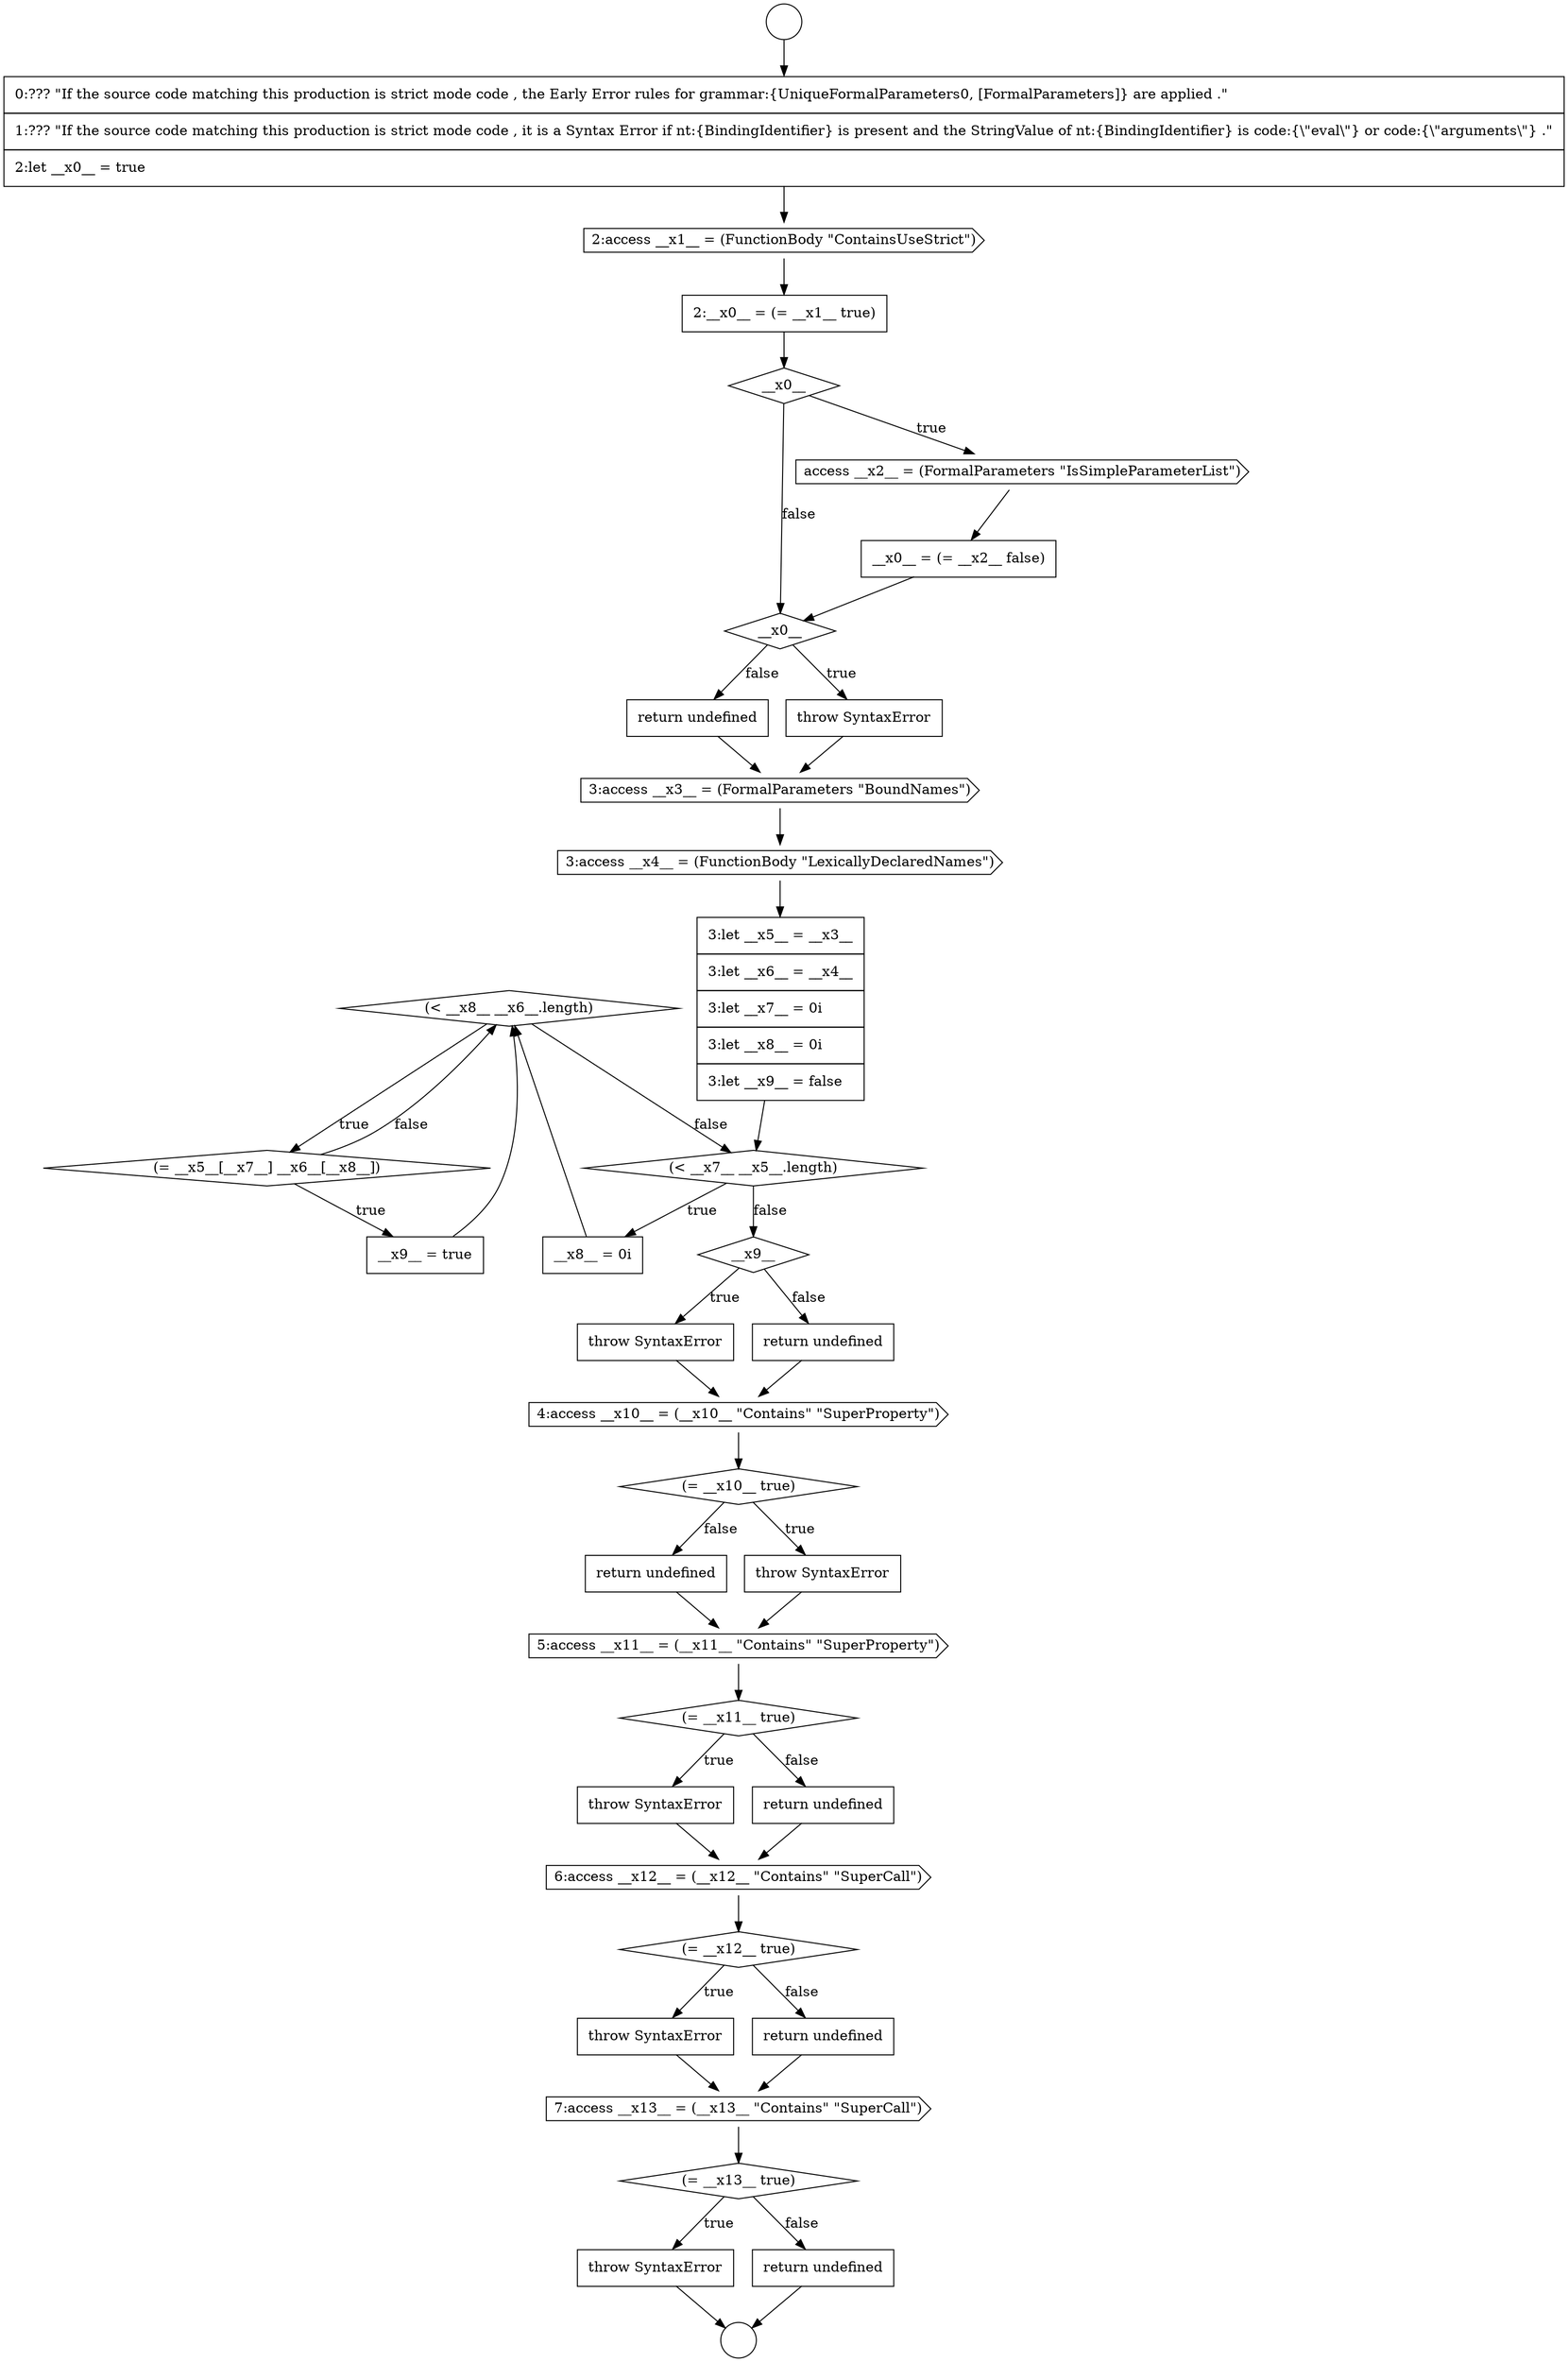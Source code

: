 digraph {
  node18504 [shape=diamond, label=<<font color="black">(&lt; __x8__ __x6__.length)</font>> color="black" fillcolor="white" style=filled]
  node18514 [shape=cds, label=<<font color="black">5:access __x11__ = (__x11__ &quot;Contains&quot; &quot;SuperProperty&quot;)</font>> color="black" fillcolor="white" style=filled]
  node18496 [shape=diamond, label=<<font color="black">__x0__</font>> color="black" fillcolor="white" style=filled]
  node18524 [shape=none, margin=0, label=<<font color="black">
    <table border="0" cellborder="1" cellspacing="0" cellpadding="10">
      <tr><td align="left">throw SyntaxError</td></tr>
    </table>
  </font>> color="black" fillcolor="white" style=filled]
  node18507 [shape=diamond, label=<<font color="black">__x9__</font>> color="black" fillcolor="white" style=filled]
  node18489 [shape=circle label=" " color="black" fillcolor="white" style=filled]
  node18494 [shape=cds, label=<<font color="black">access __x2__ = (FormalParameters &quot;IsSimpleParameterList&quot;)</font>> color="black" fillcolor="white" style=filled]
  node18516 [shape=none, margin=0, label=<<font color="black">
    <table border="0" cellborder="1" cellspacing="0" cellpadding="10">
      <tr><td align="left">throw SyntaxError</td></tr>
    </table>
  </font>> color="black" fillcolor="white" style=filled]
  node18502 [shape=diamond, label=<<font color="black">(&lt; __x7__ __x5__.length)</font>> color="black" fillcolor="white" style=filled]
  node18505 [shape=diamond, label=<<font color="black">(= __x5__[__x7__] __x6__[__x8__])</font>> color="black" fillcolor="white" style=filled]
  node18522 [shape=cds, label=<<font color="black">7:access __x13__ = (__x13__ &quot;Contains&quot; &quot;SuperCall&quot;)</font>> color="black" fillcolor="white" style=filled]
  node18488 [shape=circle label=" " color="black" fillcolor="white" style=filled]
  node18491 [shape=cds, label=<<font color="black">2:access __x1__ = (FunctionBody &quot;ContainsUseStrict&quot;)</font>> color="black" fillcolor="white" style=filled]
  node18506 [shape=none, margin=0, label=<<font color="black">
    <table border="0" cellborder="1" cellspacing="0" cellpadding="10">
      <tr><td align="left">__x9__ = true</td></tr>
    </table>
  </font>> color="black" fillcolor="white" style=filled]
  node18517 [shape=none, margin=0, label=<<font color="black">
    <table border="0" cellborder="1" cellspacing="0" cellpadding="10">
      <tr><td align="left">return undefined</td></tr>
    </table>
  </font>> color="black" fillcolor="white" style=filled]
  node18499 [shape=cds, label=<<font color="black">3:access __x3__ = (FormalParameters &quot;BoundNames&quot;)</font>> color="black" fillcolor="white" style=filled]
  node18492 [shape=none, margin=0, label=<<font color="black">
    <table border="0" cellborder="1" cellspacing="0" cellpadding="10">
      <tr><td align="left">2:__x0__ = (= __x1__ true)</td></tr>
    </table>
  </font>> color="black" fillcolor="white" style=filled]
  node18511 [shape=diamond, label=<<font color="black">(= __x10__ true)</font>> color="black" fillcolor="white" style=filled]
  node18520 [shape=none, margin=0, label=<<font color="black">
    <table border="0" cellborder="1" cellspacing="0" cellpadding="10">
      <tr><td align="left">throw SyntaxError</td></tr>
    </table>
  </font>> color="black" fillcolor="white" style=filled]
  node18498 [shape=none, margin=0, label=<<font color="black">
    <table border="0" cellborder="1" cellspacing="0" cellpadding="10">
      <tr><td align="left">return undefined</td></tr>
    </table>
  </font>> color="black" fillcolor="white" style=filled]
  node18513 [shape=none, margin=0, label=<<font color="black">
    <table border="0" cellborder="1" cellspacing="0" cellpadding="10">
      <tr><td align="left">return undefined</td></tr>
    </table>
  </font>> color="black" fillcolor="white" style=filled]
  node18493 [shape=diamond, label=<<font color="black">__x0__</font>> color="black" fillcolor="white" style=filled]
  node18503 [shape=none, margin=0, label=<<font color="black">
    <table border="0" cellborder="1" cellspacing="0" cellpadding="10">
      <tr><td align="left">__x8__ = 0i</td></tr>
    </table>
  </font>> color="black" fillcolor="white" style=filled]
  node18512 [shape=none, margin=0, label=<<font color="black">
    <table border="0" cellborder="1" cellspacing="0" cellpadding="10">
      <tr><td align="left">throw SyntaxError</td></tr>
    </table>
  </font>> color="black" fillcolor="white" style=filled]
  node18521 [shape=none, margin=0, label=<<font color="black">
    <table border="0" cellborder="1" cellspacing="0" cellpadding="10">
      <tr><td align="left">return undefined</td></tr>
    </table>
  </font>> color="black" fillcolor="white" style=filled]
  node18508 [shape=none, margin=0, label=<<font color="black">
    <table border="0" cellborder="1" cellspacing="0" cellpadding="10">
      <tr><td align="left">throw SyntaxError</td></tr>
    </table>
  </font>> color="black" fillcolor="white" style=filled]
  node18525 [shape=none, margin=0, label=<<font color="black">
    <table border="0" cellborder="1" cellspacing="0" cellpadding="10">
      <tr><td align="left">return undefined</td></tr>
    </table>
  </font>> color="black" fillcolor="white" style=filled]
  node18497 [shape=none, margin=0, label=<<font color="black">
    <table border="0" cellborder="1" cellspacing="0" cellpadding="10">
      <tr><td align="left">throw SyntaxError</td></tr>
    </table>
  </font>> color="black" fillcolor="white" style=filled]
  node18519 [shape=diamond, label=<<font color="black">(= __x12__ true)</font>> color="black" fillcolor="white" style=filled]
  node18490 [shape=none, margin=0, label=<<font color="black">
    <table border="0" cellborder="1" cellspacing="0" cellpadding="10">
      <tr><td align="left">0:??? &quot;If the source code matching this production is strict mode code , the Early Error rules for grammar:{UniqueFormalParameters0, [FormalParameters]} are applied .&quot;</td></tr>
      <tr><td align="left">1:??? &quot;If the source code matching this production is strict mode code , it is a Syntax Error if nt:{BindingIdentifier} is present and the StringValue of nt:{BindingIdentifier} is code:{\&quot;eval\&quot;} or code:{\&quot;arguments\&quot;} .&quot;</td></tr>
      <tr><td align="left">2:let __x0__ = true</td></tr>
    </table>
  </font>> color="black" fillcolor="white" style=filled]
  node18509 [shape=none, margin=0, label=<<font color="black">
    <table border="0" cellborder="1" cellspacing="0" cellpadding="10">
      <tr><td align="left">return undefined</td></tr>
    </table>
  </font>> color="black" fillcolor="white" style=filled]
  node18495 [shape=none, margin=0, label=<<font color="black">
    <table border="0" cellborder="1" cellspacing="0" cellpadding="10">
      <tr><td align="left">__x0__ = (= __x2__ false)</td></tr>
    </table>
  </font>> color="black" fillcolor="white" style=filled]
  node18501 [shape=none, margin=0, label=<<font color="black">
    <table border="0" cellborder="1" cellspacing="0" cellpadding="10">
      <tr><td align="left">3:let __x5__ = __x3__</td></tr>
      <tr><td align="left">3:let __x6__ = __x4__</td></tr>
      <tr><td align="left">3:let __x7__ = 0i</td></tr>
      <tr><td align="left">3:let __x8__ = 0i</td></tr>
      <tr><td align="left">3:let __x9__ = false</td></tr>
    </table>
  </font>> color="black" fillcolor="white" style=filled]
  node18518 [shape=cds, label=<<font color="black">6:access __x12__ = (__x12__ &quot;Contains&quot; &quot;SuperCall&quot;)</font>> color="black" fillcolor="white" style=filled]
  node18500 [shape=cds, label=<<font color="black">3:access __x4__ = (FunctionBody &quot;LexicallyDeclaredNames&quot;)</font>> color="black" fillcolor="white" style=filled]
  node18515 [shape=diamond, label=<<font color="black">(= __x11__ true)</font>> color="black" fillcolor="white" style=filled]
  node18510 [shape=cds, label=<<font color="black">4:access __x10__ = (__x10__ &quot;Contains&quot; &quot;SuperProperty&quot;)</font>> color="black" fillcolor="white" style=filled]
  node18523 [shape=diamond, label=<<font color="black">(= __x13__ true)</font>> color="black" fillcolor="white" style=filled]
  node18507 -> node18508 [label=<<font color="black">true</font>> color="black"]
  node18507 -> node18509 [label=<<font color="black">false</font>> color="black"]
  node18510 -> node18511 [ color="black"]
  node18524 -> node18489 [ color="black"]
  node18504 -> node18505 [label=<<font color="black">true</font>> color="black"]
  node18504 -> node18502 [label=<<font color="black">false</font>> color="black"]
  node18511 -> node18512 [label=<<font color="black">true</font>> color="black"]
  node18511 -> node18513 [label=<<font color="black">false</font>> color="black"]
  node18517 -> node18518 [ color="black"]
  node18515 -> node18516 [label=<<font color="black">true</font>> color="black"]
  node18515 -> node18517 [label=<<font color="black">false</font>> color="black"]
  node18490 -> node18491 [ color="black"]
  node18516 -> node18518 [ color="black"]
  node18522 -> node18523 [ color="black"]
  node18506 -> node18504 [ color="black"]
  node18496 -> node18497 [label=<<font color="black">true</font>> color="black"]
  node18496 -> node18498 [label=<<font color="black">false</font>> color="black"]
  node18508 -> node18510 [ color="black"]
  node18501 -> node18502 [ color="black"]
  node18503 -> node18504 [ color="black"]
  node18502 -> node18503 [label=<<font color="black">true</font>> color="black"]
  node18502 -> node18507 [label=<<font color="black">false</font>> color="black"]
  node18513 -> node18514 [ color="black"]
  node18492 -> node18493 [ color="black"]
  node18509 -> node18510 [ color="black"]
  node18497 -> node18499 [ color="black"]
  node18521 -> node18522 [ color="black"]
  node18499 -> node18500 [ color="black"]
  node18505 -> node18506 [label=<<font color="black">true</font>> color="black"]
  node18505 -> node18504 [label=<<font color="black">false</font>> color="black"]
  node18514 -> node18515 [ color="black"]
  node18523 -> node18524 [label=<<font color="black">true</font>> color="black"]
  node18523 -> node18525 [label=<<font color="black">false</font>> color="black"]
  node18520 -> node18522 [ color="black"]
  node18500 -> node18501 [ color="black"]
  node18493 -> node18494 [label=<<font color="black">true</font>> color="black"]
  node18493 -> node18496 [label=<<font color="black">false</font>> color="black"]
  node18495 -> node18496 [ color="black"]
  node18488 -> node18490 [ color="black"]
  node18491 -> node18492 [ color="black"]
  node18525 -> node18489 [ color="black"]
  node18494 -> node18495 [ color="black"]
  node18519 -> node18520 [label=<<font color="black">true</font>> color="black"]
  node18519 -> node18521 [label=<<font color="black">false</font>> color="black"]
  node18518 -> node18519 [ color="black"]
  node18498 -> node18499 [ color="black"]
  node18512 -> node18514 [ color="black"]
}

